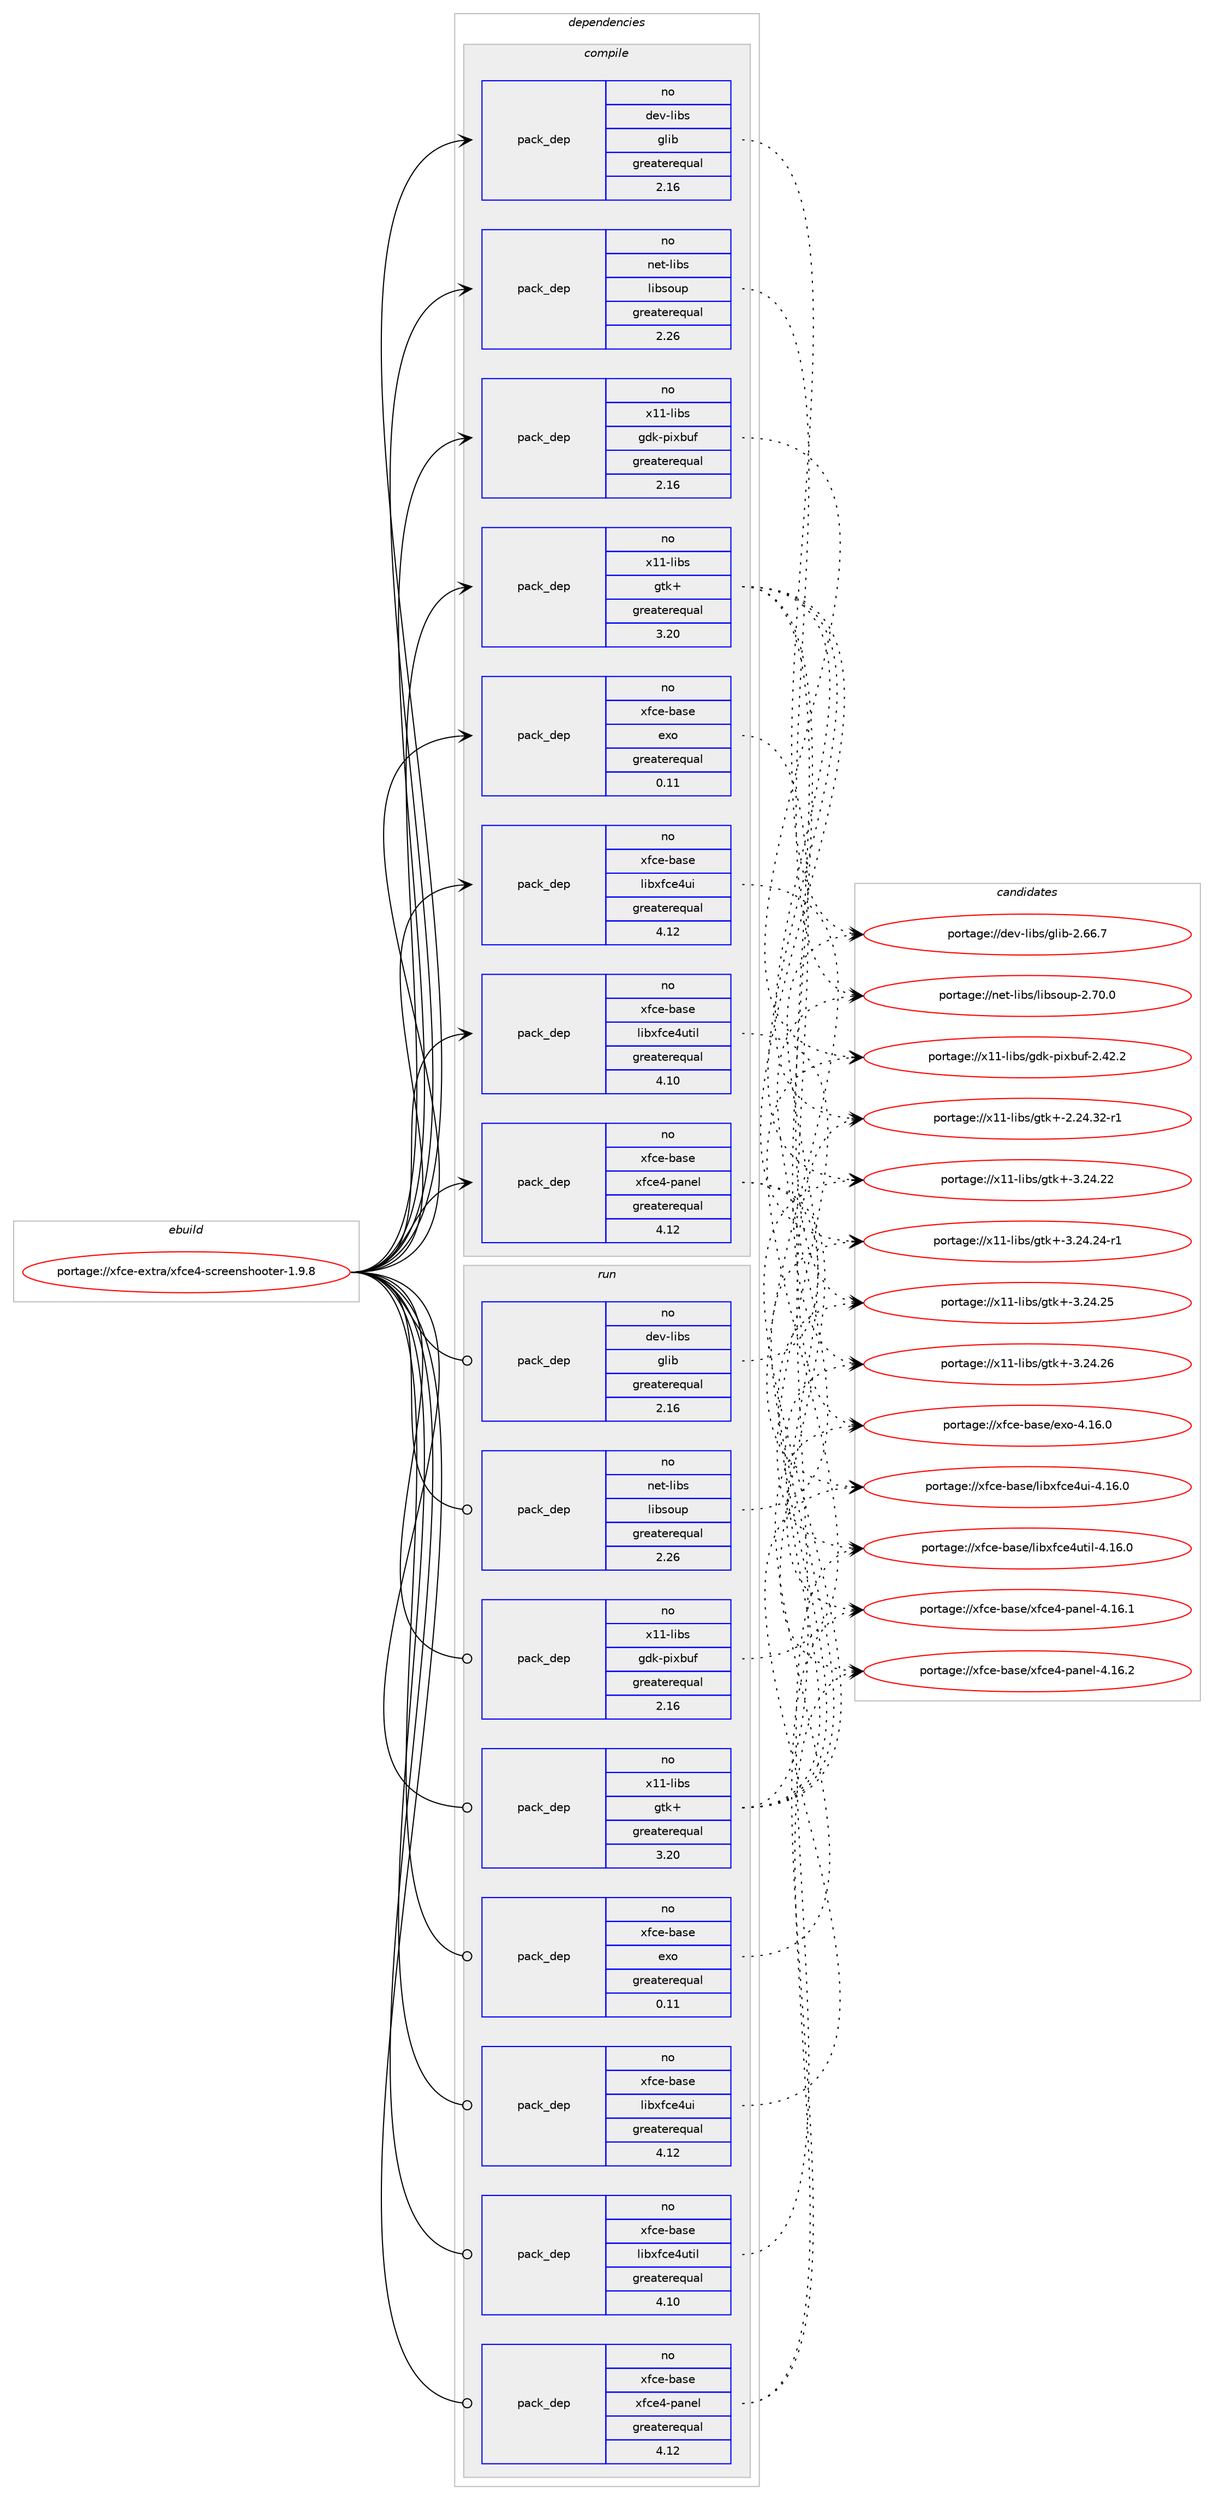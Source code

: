 digraph prolog {

# *************
# Graph options
# *************

newrank=true;
concentrate=true;
compound=true;
graph [rankdir=LR,fontname=Helvetica,fontsize=10,ranksep=1.5];#, ranksep=2.5, nodesep=0.2];
edge  [arrowhead=vee];
node  [fontname=Helvetica,fontsize=10];

# **********
# The ebuild
# **********

subgraph cluster_leftcol {
color=gray;
rank=same;
label=<<i>ebuild</i>>;
id [label="portage://xfce-extra/xfce4-screenshooter-1.9.8", color=red, width=4, href="../xfce-extra/xfce4-screenshooter-1.9.8.svg"];
}

# ****************
# The dependencies
# ****************

subgraph cluster_midcol {
color=gray;
label=<<i>dependencies</i>>;
subgraph cluster_compile {
fillcolor="#eeeeee";
style=filled;
label=<<i>compile</i>>;
subgraph pack2125 {
dependency5380 [label=<<TABLE BORDER="0" CELLBORDER="1" CELLSPACING="0" CELLPADDING="4" WIDTH="220"><TR><TD ROWSPAN="6" CELLPADDING="30">pack_dep</TD></TR><TR><TD WIDTH="110">no</TD></TR><TR><TD>dev-libs</TD></TR><TR><TD>glib</TD></TR><TR><TD>greaterequal</TD></TR><TR><TD>2.16</TD></TR></TABLE>>, shape=none, color=blue];
}
id:e -> dependency5380:w [weight=20,style="solid",arrowhead="vee"];
# *** BEGIN UNKNOWN DEPENDENCY TYPE (TODO) ***
# id -> package_dependency(portage://xfce-extra/xfce4-screenshooter-1.9.8,install,no,dev-libs,libxml2,none,[,,],any_same_slot,[])
# *** END UNKNOWN DEPENDENCY TYPE (TODO) ***

subgraph pack2126 {
dependency5381 [label=<<TABLE BORDER="0" CELLBORDER="1" CELLSPACING="0" CELLPADDING="4" WIDTH="220"><TR><TD ROWSPAN="6" CELLPADDING="30">pack_dep</TD></TR><TR><TD WIDTH="110">no</TD></TR><TR><TD>net-libs</TD></TR><TR><TD>libsoup</TD></TR><TR><TD>greaterequal</TD></TR><TR><TD>2.26</TD></TR></TABLE>>, shape=none, color=blue];
}
id:e -> dependency5381:w [weight=20,style="solid",arrowhead="vee"];
subgraph pack2127 {
dependency5382 [label=<<TABLE BORDER="0" CELLBORDER="1" CELLSPACING="0" CELLPADDING="4" WIDTH="220"><TR><TD ROWSPAN="6" CELLPADDING="30">pack_dep</TD></TR><TR><TD WIDTH="110">no</TD></TR><TR><TD>x11-libs</TD></TR><TR><TD>gdk-pixbuf</TD></TR><TR><TD>greaterequal</TD></TR><TR><TD>2.16</TD></TR></TABLE>>, shape=none, color=blue];
}
id:e -> dependency5382:w [weight=20,style="solid",arrowhead="vee"];
subgraph pack2128 {
dependency5383 [label=<<TABLE BORDER="0" CELLBORDER="1" CELLSPACING="0" CELLPADDING="4" WIDTH="220"><TR><TD ROWSPAN="6" CELLPADDING="30">pack_dep</TD></TR><TR><TD WIDTH="110">no</TD></TR><TR><TD>x11-libs</TD></TR><TR><TD>gtk+</TD></TR><TR><TD>greaterequal</TD></TR><TR><TD>3.20</TD></TR></TABLE>>, shape=none, color=blue];
}
id:e -> dependency5383:w [weight=20,style="solid",arrowhead="vee"];
# *** BEGIN UNKNOWN DEPENDENCY TYPE (TODO) ***
# id -> package_dependency(portage://xfce-extra/xfce4-screenshooter-1.9.8,install,no,x11-libs,libX11,none,[,,],any_same_slot,[])
# *** END UNKNOWN DEPENDENCY TYPE (TODO) ***

# *** BEGIN UNKNOWN DEPENDENCY TYPE (TODO) ***
# id -> package_dependency(portage://xfce-extra/xfce4-screenshooter-1.9.8,install,no,x11-libs,libXext,none,[,,],any_same_slot,[])
# *** END UNKNOWN DEPENDENCY TYPE (TODO) ***

# *** BEGIN UNKNOWN DEPENDENCY TYPE (TODO) ***
# id -> package_dependency(portage://xfce-extra/xfce4-screenshooter-1.9.8,install,no,x11-libs,libXfixes,none,[,,],any_same_slot,[])
# *** END UNKNOWN DEPENDENCY TYPE (TODO) ***

subgraph pack2129 {
dependency5384 [label=<<TABLE BORDER="0" CELLBORDER="1" CELLSPACING="0" CELLPADDING="4" WIDTH="220"><TR><TD ROWSPAN="6" CELLPADDING="30">pack_dep</TD></TR><TR><TD WIDTH="110">no</TD></TR><TR><TD>xfce-base</TD></TR><TR><TD>exo</TD></TR><TR><TD>greaterequal</TD></TR><TR><TD>0.11</TD></TR></TABLE>>, shape=none, color=blue];
}
id:e -> dependency5384:w [weight=20,style="solid",arrowhead="vee"];
subgraph pack2130 {
dependency5385 [label=<<TABLE BORDER="0" CELLBORDER="1" CELLSPACING="0" CELLPADDING="4" WIDTH="220"><TR><TD ROWSPAN="6" CELLPADDING="30">pack_dep</TD></TR><TR><TD WIDTH="110">no</TD></TR><TR><TD>xfce-base</TD></TR><TR><TD>libxfce4ui</TD></TR><TR><TD>greaterequal</TD></TR><TR><TD>4.12</TD></TR></TABLE>>, shape=none, color=blue];
}
id:e -> dependency5385:w [weight=20,style="solid",arrowhead="vee"];
subgraph pack2131 {
dependency5386 [label=<<TABLE BORDER="0" CELLBORDER="1" CELLSPACING="0" CELLPADDING="4" WIDTH="220"><TR><TD ROWSPAN="6" CELLPADDING="30">pack_dep</TD></TR><TR><TD WIDTH="110">no</TD></TR><TR><TD>xfce-base</TD></TR><TR><TD>libxfce4util</TD></TR><TR><TD>greaterequal</TD></TR><TR><TD>4.10</TD></TR></TABLE>>, shape=none, color=blue];
}
id:e -> dependency5386:w [weight=20,style="solid",arrowhead="vee"];
subgraph pack2132 {
dependency5387 [label=<<TABLE BORDER="0" CELLBORDER="1" CELLSPACING="0" CELLPADDING="4" WIDTH="220"><TR><TD ROWSPAN="6" CELLPADDING="30">pack_dep</TD></TR><TR><TD WIDTH="110">no</TD></TR><TR><TD>xfce-base</TD></TR><TR><TD>xfce4-panel</TD></TR><TR><TD>greaterequal</TD></TR><TR><TD>4.12</TD></TR></TABLE>>, shape=none, color=blue];
}
id:e -> dependency5387:w [weight=20,style="solid",arrowhead="vee"];
}
subgraph cluster_compileandrun {
fillcolor="#eeeeee";
style=filled;
label=<<i>compile and run</i>>;
}
subgraph cluster_run {
fillcolor="#eeeeee";
style=filled;
label=<<i>run</i>>;
subgraph pack2133 {
dependency5388 [label=<<TABLE BORDER="0" CELLBORDER="1" CELLSPACING="0" CELLPADDING="4" WIDTH="220"><TR><TD ROWSPAN="6" CELLPADDING="30">pack_dep</TD></TR><TR><TD WIDTH="110">no</TD></TR><TR><TD>dev-libs</TD></TR><TR><TD>glib</TD></TR><TR><TD>greaterequal</TD></TR><TR><TD>2.16</TD></TR></TABLE>>, shape=none, color=blue];
}
id:e -> dependency5388:w [weight=20,style="solid",arrowhead="odot"];
# *** BEGIN UNKNOWN DEPENDENCY TYPE (TODO) ***
# id -> package_dependency(portage://xfce-extra/xfce4-screenshooter-1.9.8,run,no,dev-libs,libxml2,none,[,,],any_same_slot,[])
# *** END UNKNOWN DEPENDENCY TYPE (TODO) ***

subgraph pack2134 {
dependency5389 [label=<<TABLE BORDER="0" CELLBORDER="1" CELLSPACING="0" CELLPADDING="4" WIDTH="220"><TR><TD ROWSPAN="6" CELLPADDING="30">pack_dep</TD></TR><TR><TD WIDTH="110">no</TD></TR><TR><TD>net-libs</TD></TR><TR><TD>libsoup</TD></TR><TR><TD>greaterequal</TD></TR><TR><TD>2.26</TD></TR></TABLE>>, shape=none, color=blue];
}
id:e -> dependency5389:w [weight=20,style="solid",arrowhead="odot"];
subgraph pack2135 {
dependency5390 [label=<<TABLE BORDER="0" CELLBORDER="1" CELLSPACING="0" CELLPADDING="4" WIDTH="220"><TR><TD ROWSPAN="6" CELLPADDING="30">pack_dep</TD></TR><TR><TD WIDTH="110">no</TD></TR><TR><TD>x11-libs</TD></TR><TR><TD>gdk-pixbuf</TD></TR><TR><TD>greaterequal</TD></TR><TR><TD>2.16</TD></TR></TABLE>>, shape=none, color=blue];
}
id:e -> dependency5390:w [weight=20,style="solid",arrowhead="odot"];
subgraph pack2136 {
dependency5391 [label=<<TABLE BORDER="0" CELLBORDER="1" CELLSPACING="0" CELLPADDING="4" WIDTH="220"><TR><TD ROWSPAN="6" CELLPADDING="30">pack_dep</TD></TR><TR><TD WIDTH="110">no</TD></TR><TR><TD>x11-libs</TD></TR><TR><TD>gtk+</TD></TR><TR><TD>greaterequal</TD></TR><TR><TD>3.20</TD></TR></TABLE>>, shape=none, color=blue];
}
id:e -> dependency5391:w [weight=20,style="solid",arrowhead="odot"];
# *** BEGIN UNKNOWN DEPENDENCY TYPE (TODO) ***
# id -> package_dependency(portage://xfce-extra/xfce4-screenshooter-1.9.8,run,no,x11-libs,libX11,none,[,,],any_same_slot,[])
# *** END UNKNOWN DEPENDENCY TYPE (TODO) ***

# *** BEGIN UNKNOWN DEPENDENCY TYPE (TODO) ***
# id -> package_dependency(portage://xfce-extra/xfce4-screenshooter-1.9.8,run,no,x11-libs,libXext,none,[,,],any_same_slot,[])
# *** END UNKNOWN DEPENDENCY TYPE (TODO) ***

# *** BEGIN UNKNOWN DEPENDENCY TYPE (TODO) ***
# id -> package_dependency(portage://xfce-extra/xfce4-screenshooter-1.9.8,run,no,x11-libs,libXfixes,none,[,,],any_same_slot,[])
# *** END UNKNOWN DEPENDENCY TYPE (TODO) ***

subgraph pack2137 {
dependency5392 [label=<<TABLE BORDER="0" CELLBORDER="1" CELLSPACING="0" CELLPADDING="4" WIDTH="220"><TR><TD ROWSPAN="6" CELLPADDING="30">pack_dep</TD></TR><TR><TD WIDTH="110">no</TD></TR><TR><TD>xfce-base</TD></TR><TR><TD>exo</TD></TR><TR><TD>greaterequal</TD></TR><TR><TD>0.11</TD></TR></TABLE>>, shape=none, color=blue];
}
id:e -> dependency5392:w [weight=20,style="solid",arrowhead="odot"];
subgraph pack2138 {
dependency5393 [label=<<TABLE BORDER="0" CELLBORDER="1" CELLSPACING="0" CELLPADDING="4" WIDTH="220"><TR><TD ROWSPAN="6" CELLPADDING="30">pack_dep</TD></TR><TR><TD WIDTH="110">no</TD></TR><TR><TD>xfce-base</TD></TR><TR><TD>libxfce4ui</TD></TR><TR><TD>greaterequal</TD></TR><TR><TD>4.12</TD></TR></TABLE>>, shape=none, color=blue];
}
id:e -> dependency5393:w [weight=20,style="solid",arrowhead="odot"];
subgraph pack2139 {
dependency5394 [label=<<TABLE BORDER="0" CELLBORDER="1" CELLSPACING="0" CELLPADDING="4" WIDTH="220"><TR><TD ROWSPAN="6" CELLPADDING="30">pack_dep</TD></TR><TR><TD WIDTH="110">no</TD></TR><TR><TD>xfce-base</TD></TR><TR><TD>libxfce4util</TD></TR><TR><TD>greaterequal</TD></TR><TR><TD>4.10</TD></TR></TABLE>>, shape=none, color=blue];
}
id:e -> dependency5394:w [weight=20,style="solid",arrowhead="odot"];
subgraph pack2140 {
dependency5395 [label=<<TABLE BORDER="0" CELLBORDER="1" CELLSPACING="0" CELLPADDING="4" WIDTH="220"><TR><TD ROWSPAN="6" CELLPADDING="30">pack_dep</TD></TR><TR><TD WIDTH="110">no</TD></TR><TR><TD>xfce-base</TD></TR><TR><TD>xfce4-panel</TD></TR><TR><TD>greaterequal</TD></TR><TR><TD>4.12</TD></TR></TABLE>>, shape=none, color=blue];
}
id:e -> dependency5395:w [weight=20,style="solid",arrowhead="odot"];
}
}

# **************
# The candidates
# **************

subgraph cluster_choices {
rank=same;
color=gray;
label=<<i>candidates</i>>;

subgraph choice2125 {
color=black;
nodesep=1;
choice1001011184510810598115471031081059845504654544655 [label="portage://dev-libs/glib-2.66.7", color=red, width=4,href="../dev-libs/glib-2.66.7.svg"];
dependency5380:e -> choice1001011184510810598115471031081059845504654544655:w [style=dotted,weight="100"];
}
subgraph choice2126 {
color=black;
nodesep=1;
choice1101011164510810598115471081059811511111711245504655484648 [label="portage://net-libs/libsoup-2.70.0", color=red, width=4,href="../net-libs/libsoup-2.70.0.svg"];
dependency5381:e -> choice1101011164510810598115471081059811511111711245504655484648:w [style=dotted,weight="100"];
}
subgraph choice2127 {
color=black;
nodesep=1;
choice1204949451081059811547103100107451121051209811710245504652504650 [label="portage://x11-libs/gdk-pixbuf-2.42.2", color=red, width=4,href="../x11-libs/gdk-pixbuf-2.42.2.svg"];
dependency5382:e -> choice1204949451081059811547103100107451121051209811710245504652504650:w [style=dotted,weight="100"];
}
subgraph choice2128 {
color=black;
nodesep=1;
choice12049494510810598115471031161074345504650524651504511449 [label="portage://x11-libs/gtk+-2.24.32-r1", color=red, width=4,href="../x11-libs/gtk+-2.24.32-r1.svg"];
choice1204949451081059811547103116107434551465052465050 [label="portage://x11-libs/gtk+-3.24.22", color=red, width=4,href="../x11-libs/gtk+-3.24.22.svg"];
choice12049494510810598115471031161074345514650524650524511449 [label="portage://x11-libs/gtk+-3.24.24-r1", color=red, width=4,href="../x11-libs/gtk+-3.24.24-r1.svg"];
choice1204949451081059811547103116107434551465052465053 [label="portage://x11-libs/gtk+-3.24.25", color=red, width=4,href="../x11-libs/gtk+-3.24.25.svg"];
choice1204949451081059811547103116107434551465052465054 [label="portage://x11-libs/gtk+-3.24.26", color=red, width=4,href="../x11-libs/gtk+-3.24.26.svg"];
dependency5383:e -> choice12049494510810598115471031161074345504650524651504511449:w [style=dotted,weight="100"];
dependency5383:e -> choice1204949451081059811547103116107434551465052465050:w [style=dotted,weight="100"];
dependency5383:e -> choice12049494510810598115471031161074345514650524650524511449:w [style=dotted,weight="100"];
dependency5383:e -> choice1204949451081059811547103116107434551465052465053:w [style=dotted,weight="100"];
dependency5383:e -> choice1204949451081059811547103116107434551465052465054:w [style=dotted,weight="100"];
}
subgraph choice2129 {
color=black;
nodesep=1;
choice120102991014598971151014710112011145524649544648 [label="portage://xfce-base/exo-4.16.0", color=red, width=4,href="../xfce-base/exo-4.16.0.svg"];
dependency5384:e -> choice120102991014598971151014710112011145524649544648:w [style=dotted,weight="100"];
}
subgraph choice2130 {
color=black;
nodesep=1;
choice120102991014598971151014710810598120102991015211710545524649544648 [label="portage://xfce-base/libxfce4ui-4.16.0", color=red, width=4,href="../xfce-base/libxfce4ui-4.16.0.svg"];
dependency5385:e -> choice120102991014598971151014710810598120102991015211710545524649544648:w [style=dotted,weight="100"];
}
subgraph choice2131 {
color=black;
nodesep=1;
choice120102991014598971151014710810598120102991015211711610510845524649544648 [label="portage://xfce-base/libxfce4util-4.16.0", color=red, width=4,href="../xfce-base/libxfce4util-4.16.0.svg"];
dependency5386:e -> choice120102991014598971151014710810598120102991015211711610510845524649544648:w [style=dotted,weight="100"];
}
subgraph choice2132 {
color=black;
nodesep=1;
choice12010299101459897115101471201029910152451129711010110845524649544649 [label="portage://xfce-base/xfce4-panel-4.16.1", color=red, width=4,href="../xfce-base/xfce4-panel-4.16.1.svg"];
choice12010299101459897115101471201029910152451129711010110845524649544650 [label="portage://xfce-base/xfce4-panel-4.16.2", color=red, width=4,href="../xfce-base/xfce4-panel-4.16.2.svg"];
dependency5387:e -> choice12010299101459897115101471201029910152451129711010110845524649544649:w [style=dotted,weight="100"];
dependency5387:e -> choice12010299101459897115101471201029910152451129711010110845524649544650:w [style=dotted,weight="100"];
}
subgraph choice2133 {
color=black;
nodesep=1;
choice1001011184510810598115471031081059845504654544655 [label="portage://dev-libs/glib-2.66.7", color=red, width=4,href="../dev-libs/glib-2.66.7.svg"];
dependency5388:e -> choice1001011184510810598115471031081059845504654544655:w [style=dotted,weight="100"];
}
subgraph choice2134 {
color=black;
nodesep=1;
choice1101011164510810598115471081059811511111711245504655484648 [label="portage://net-libs/libsoup-2.70.0", color=red, width=4,href="../net-libs/libsoup-2.70.0.svg"];
dependency5389:e -> choice1101011164510810598115471081059811511111711245504655484648:w [style=dotted,weight="100"];
}
subgraph choice2135 {
color=black;
nodesep=1;
choice1204949451081059811547103100107451121051209811710245504652504650 [label="portage://x11-libs/gdk-pixbuf-2.42.2", color=red, width=4,href="../x11-libs/gdk-pixbuf-2.42.2.svg"];
dependency5390:e -> choice1204949451081059811547103100107451121051209811710245504652504650:w [style=dotted,weight="100"];
}
subgraph choice2136 {
color=black;
nodesep=1;
choice12049494510810598115471031161074345504650524651504511449 [label="portage://x11-libs/gtk+-2.24.32-r1", color=red, width=4,href="../x11-libs/gtk+-2.24.32-r1.svg"];
choice1204949451081059811547103116107434551465052465050 [label="portage://x11-libs/gtk+-3.24.22", color=red, width=4,href="../x11-libs/gtk+-3.24.22.svg"];
choice12049494510810598115471031161074345514650524650524511449 [label="portage://x11-libs/gtk+-3.24.24-r1", color=red, width=4,href="../x11-libs/gtk+-3.24.24-r1.svg"];
choice1204949451081059811547103116107434551465052465053 [label="portage://x11-libs/gtk+-3.24.25", color=red, width=4,href="../x11-libs/gtk+-3.24.25.svg"];
choice1204949451081059811547103116107434551465052465054 [label="portage://x11-libs/gtk+-3.24.26", color=red, width=4,href="../x11-libs/gtk+-3.24.26.svg"];
dependency5391:e -> choice12049494510810598115471031161074345504650524651504511449:w [style=dotted,weight="100"];
dependency5391:e -> choice1204949451081059811547103116107434551465052465050:w [style=dotted,weight="100"];
dependency5391:e -> choice12049494510810598115471031161074345514650524650524511449:w [style=dotted,weight="100"];
dependency5391:e -> choice1204949451081059811547103116107434551465052465053:w [style=dotted,weight="100"];
dependency5391:e -> choice1204949451081059811547103116107434551465052465054:w [style=dotted,weight="100"];
}
subgraph choice2137 {
color=black;
nodesep=1;
choice120102991014598971151014710112011145524649544648 [label="portage://xfce-base/exo-4.16.0", color=red, width=4,href="../xfce-base/exo-4.16.0.svg"];
dependency5392:e -> choice120102991014598971151014710112011145524649544648:w [style=dotted,weight="100"];
}
subgraph choice2138 {
color=black;
nodesep=1;
choice120102991014598971151014710810598120102991015211710545524649544648 [label="portage://xfce-base/libxfce4ui-4.16.0", color=red, width=4,href="../xfce-base/libxfce4ui-4.16.0.svg"];
dependency5393:e -> choice120102991014598971151014710810598120102991015211710545524649544648:w [style=dotted,weight="100"];
}
subgraph choice2139 {
color=black;
nodesep=1;
choice120102991014598971151014710810598120102991015211711610510845524649544648 [label="portage://xfce-base/libxfce4util-4.16.0", color=red, width=4,href="../xfce-base/libxfce4util-4.16.0.svg"];
dependency5394:e -> choice120102991014598971151014710810598120102991015211711610510845524649544648:w [style=dotted,weight="100"];
}
subgraph choice2140 {
color=black;
nodesep=1;
choice12010299101459897115101471201029910152451129711010110845524649544649 [label="portage://xfce-base/xfce4-panel-4.16.1", color=red, width=4,href="../xfce-base/xfce4-panel-4.16.1.svg"];
choice12010299101459897115101471201029910152451129711010110845524649544650 [label="portage://xfce-base/xfce4-panel-4.16.2", color=red, width=4,href="../xfce-base/xfce4-panel-4.16.2.svg"];
dependency5395:e -> choice12010299101459897115101471201029910152451129711010110845524649544649:w [style=dotted,weight="100"];
dependency5395:e -> choice12010299101459897115101471201029910152451129711010110845524649544650:w [style=dotted,weight="100"];
}
}

}
